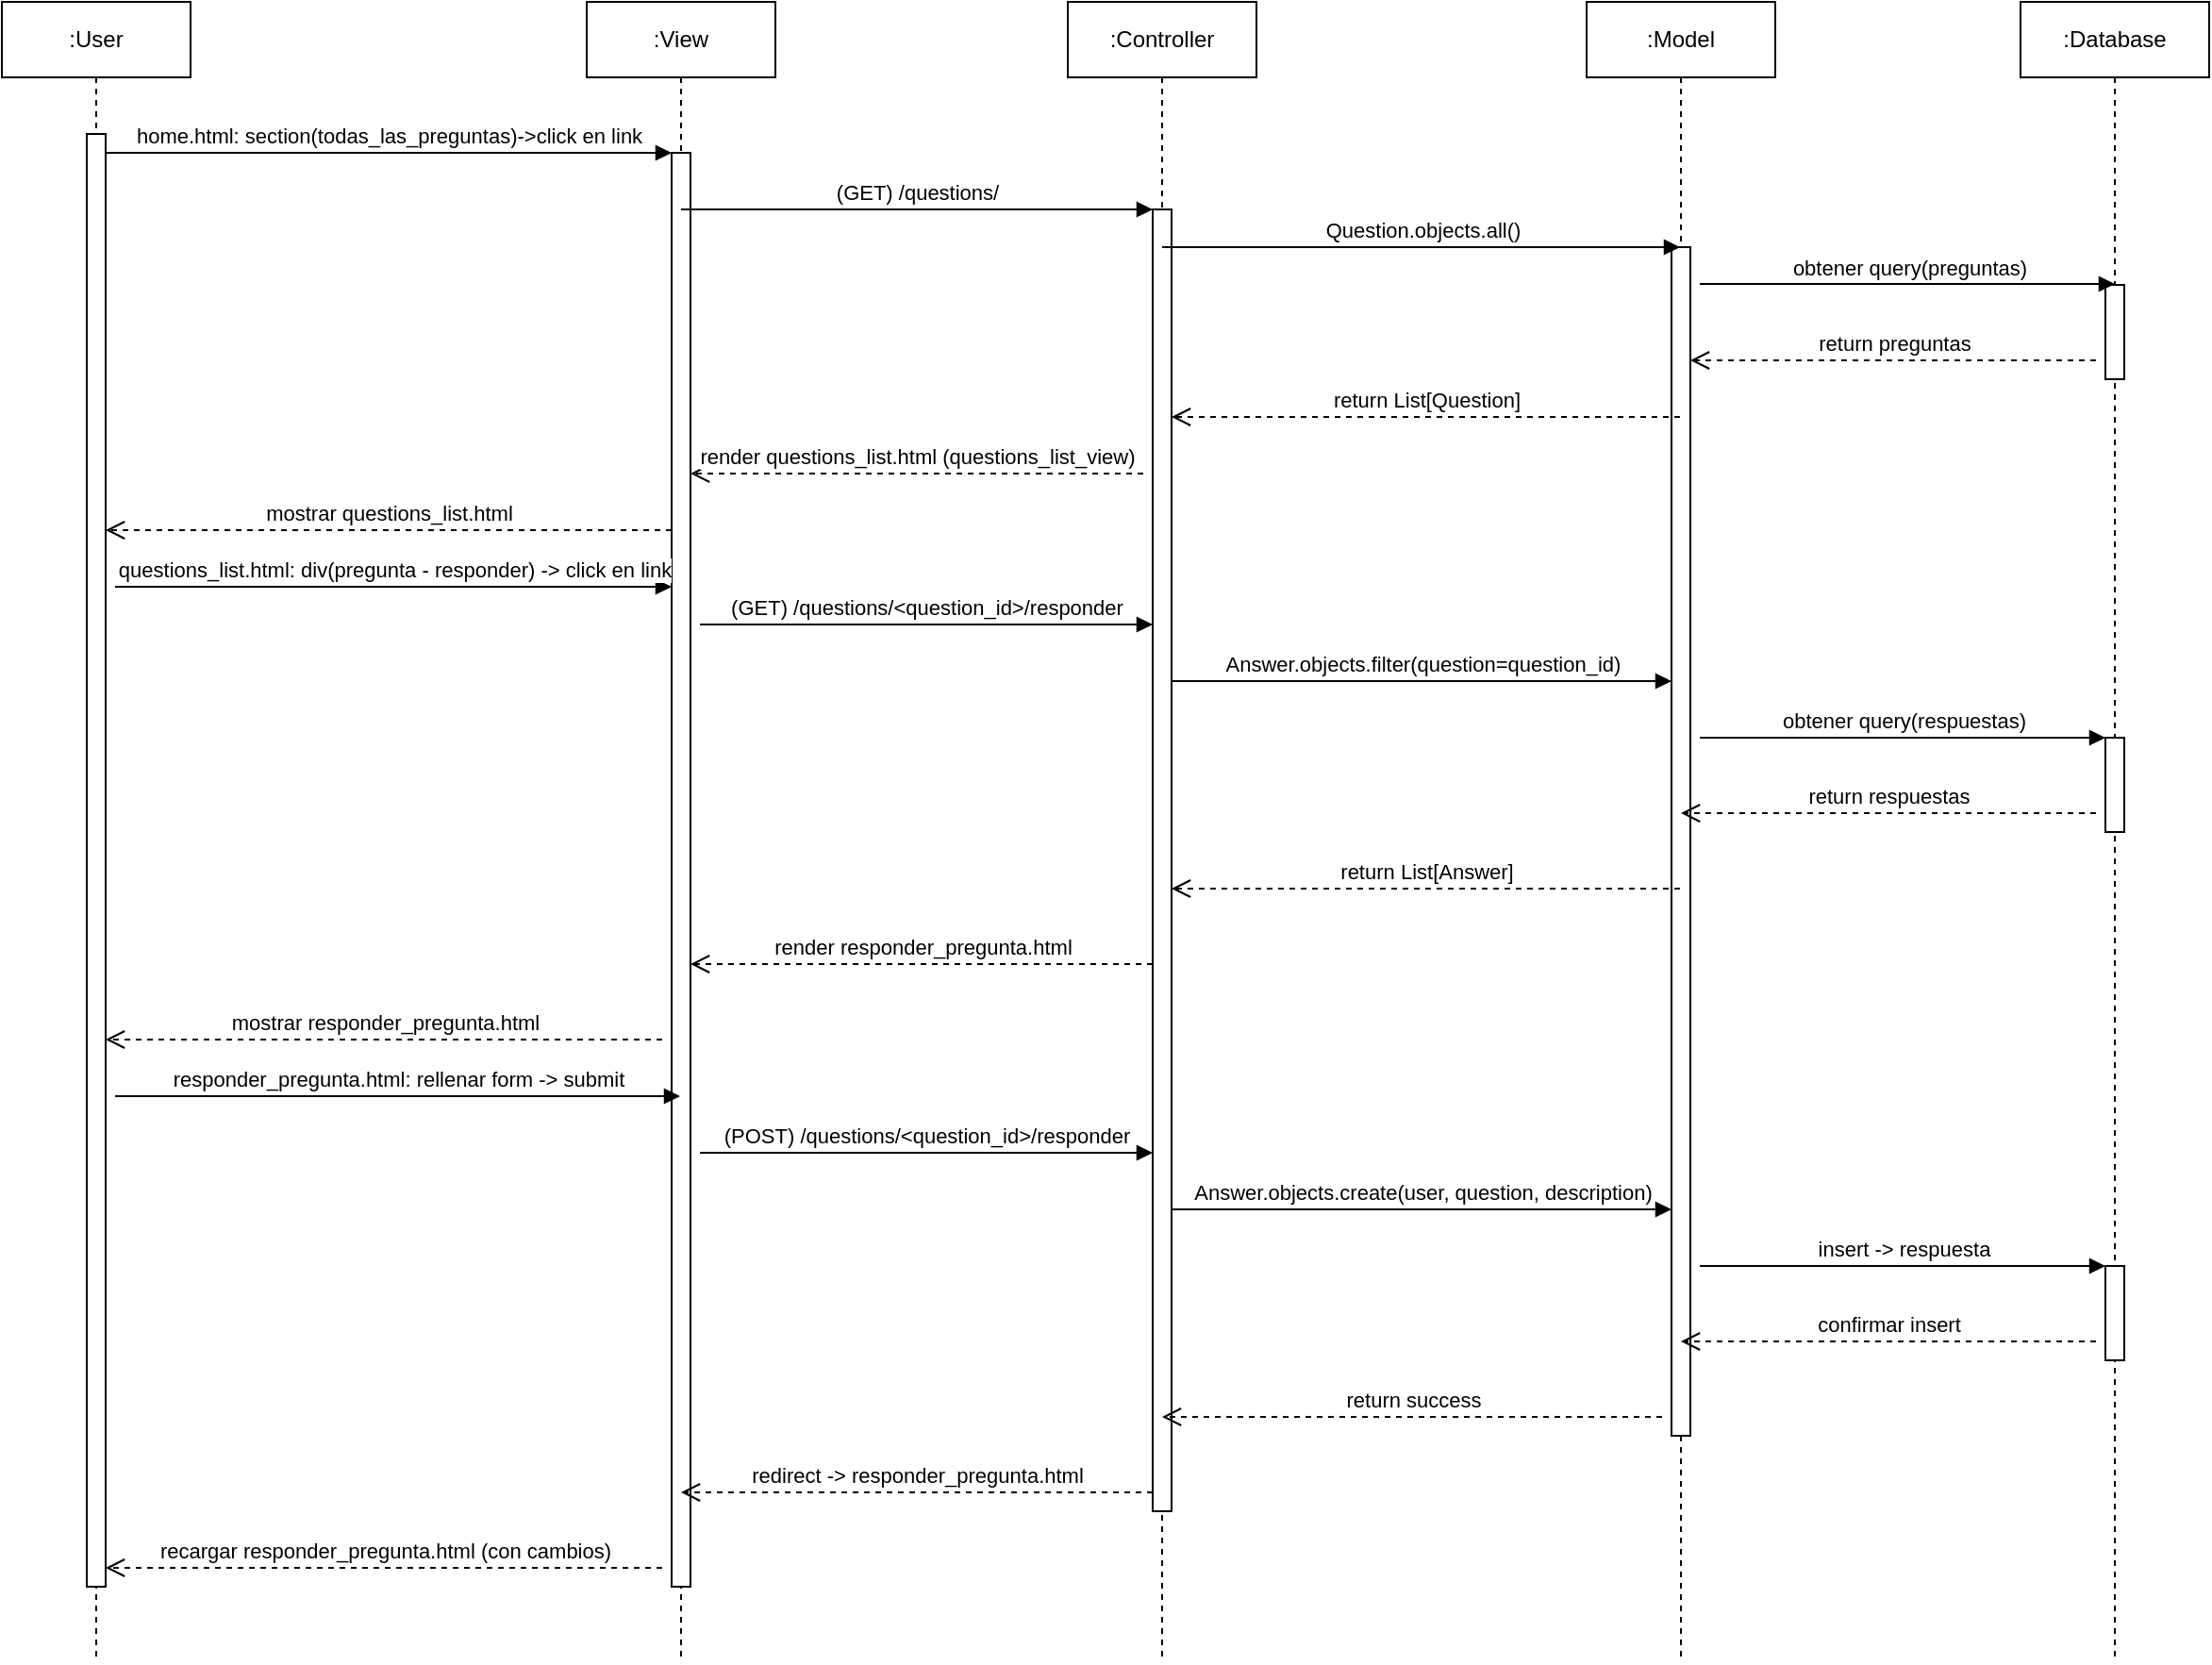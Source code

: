 <mxfile version="26.2.13">
  <diagram name="Page-1" id="2YBvvXClWsGukQMizWep">
    <mxGraphModel dx="553" dy="687" grid="1" gridSize="10" guides="1" tooltips="1" connect="1" arrows="1" fold="1" page="1" pageScale="1" pageWidth="850" pageHeight="1100" math="0" shadow="0">
      <root>
        <mxCell id="0" />
        <mxCell id="1" parent="0" />
        <mxCell id="aM9ryv3xv72pqoxQDRHE-1" value=":User" style="shape=umlLifeline;perimeter=lifelinePerimeter;whiteSpace=wrap;html=1;container=0;dropTarget=0;collapsible=0;recursiveResize=0;outlineConnect=0;portConstraint=eastwest;newEdgeStyle={&quot;edgeStyle&quot;:&quot;elbowEdgeStyle&quot;,&quot;elbow&quot;:&quot;vertical&quot;,&quot;curved&quot;:0,&quot;rounded&quot;:0};" parent="1" vertex="1">
          <mxGeometry x="30" y="40" width="100" height="880" as="geometry" />
        </mxCell>
        <mxCell id="aM9ryv3xv72pqoxQDRHE-2" value="" style="html=1;points=[];perimeter=orthogonalPerimeter;outlineConnect=0;targetShapes=umlLifeline;portConstraint=eastwest;newEdgeStyle={&quot;edgeStyle&quot;:&quot;elbowEdgeStyle&quot;,&quot;elbow&quot;:&quot;vertical&quot;,&quot;curved&quot;:0,&quot;rounded&quot;:0};" parent="aM9ryv3xv72pqoxQDRHE-1" vertex="1">
          <mxGeometry x="45" y="70" width="10" height="770" as="geometry" />
        </mxCell>
        <mxCell id="aM9ryv3xv72pqoxQDRHE-5" value=":View" style="shape=umlLifeline;perimeter=lifelinePerimeter;whiteSpace=wrap;html=1;container=0;dropTarget=0;collapsible=0;recursiveResize=0;outlineConnect=0;portConstraint=eastwest;newEdgeStyle={&quot;edgeStyle&quot;:&quot;elbowEdgeStyle&quot;,&quot;elbow&quot;:&quot;vertical&quot;,&quot;curved&quot;:0,&quot;rounded&quot;:0};" parent="1" vertex="1">
          <mxGeometry x="340" y="40" width="100" height="880" as="geometry" />
        </mxCell>
        <mxCell id="aM9ryv3xv72pqoxQDRHE-6" value="" style="html=1;points=[];perimeter=orthogonalPerimeter;outlineConnect=0;targetShapes=umlLifeline;portConstraint=eastwest;newEdgeStyle={&quot;edgeStyle&quot;:&quot;elbowEdgeStyle&quot;,&quot;elbow&quot;:&quot;vertical&quot;,&quot;curved&quot;:0,&quot;rounded&quot;:0};" parent="aM9ryv3xv72pqoxQDRHE-5" vertex="1">
          <mxGeometry x="45" y="80" width="10" height="760" as="geometry" />
        </mxCell>
        <mxCell id="aM9ryv3xv72pqoxQDRHE-7" value="home.html: section(todas_las_preguntas)-&amp;gt;click en link" style="html=1;verticalAlign=bottom;endArrow=block;edgeStyle=elbowEdgeStyle;elbow=vertical;curved=0;rounded=0;" parent="1" source="aM9ryv3xv72pqoxQDRHE-2" target="aM9ryv3xv72pqoxQDRHE-6" edge="1">
          <mxGeometry relative="1" as="geometry">
            <mxPoint x="195" y="130" as="sourcePoint" />
            <Array as="points">
              <mxPoint x="180" y="120" />
            </Array>
          </mxGeometry>
        </mxCell>
        <mxCell id="aM9ryv3xv72pqoxQDRHE-8" value="mostrar questions_list.html" style="html=1;verticalAlign=bottom;endArrow=open;dashed=1;endSize=8;edgeStyle=elbowEdgeStyle;elbow=vertical;curved=0;rounded=0;" parent="1" target="aM9ryv3xv72pqoxQDRHE-2" edge="1">
          <mxGeometry relative="1" as="geometry">
            <mxPoint x="95" y="320" as="targetPoint" />
            <Array as="points">
              <mxPoint x="190" y="320" />
            </Array>
            <mxPoint x="385" y="320" as="sourcePoint" />
          </mxGeometry>
        </mxCell>
        <mxCell id="-SFGx71Y411X_TnxtqcP-1" value=":Controller" style="shape=umlLifeline;perimeter=lifelinePerimeter;whiteSpace=wrap;html=1;container=0;dropTarget=0;collapsible=0;recursiveResize=0;outlineConnect=0;portConstraint=eastwest;newEdgeStyle={&quot;edgeStyle&quot;:&quot;elbowEdgeStyle&quot;,&quot;elbow&quot;:&quot;vertical&quot;,&quot;curved&quot;:0,&quot;rounded&quot;:0};" vertex="1" parent="1">
          <mxGeometry x="595" y="40" width="100" height="880" as="geometry" />
        </mxCell>
        <mxCell id="-SFGx71Y411X_TnxtqcP-2" value="" style="html=1;points=[];perimeter=orthogonalPerimeter;outlineConnect=0;targetShapes=umlLifeline;portConstraint=eastwest;newEdgeStyle={&quot;edgeStyle&quot;:&quot;elbowEdgeStyle&quot;,&quot;elbow&quot;:&quot;vertical&quot;,&quot;curved&quot;:0,&quot;rounded&quot;:0};" vertex="1" parent="-SFGx71Y411X_TnxtqcP-1">
          <mxGeometry x="45" y="110" width="10" height="690" as="geometry" />
        </mxCell>
        <mxCell id="-SFGx71Y411X_TnxtqcP-3" value=":Model" style="shape=umlLifeline;perimeter=lifelinePerimeter;whiteSpace=wrap;html=1;container=0;dropTarget=0;collapsible=0;recursiveResize=0;outlineConnect=0;portConstraint=eastwest;newEdgeStyle={&quot;edgeStyle&quot;:&quot;elbowEdgeStyle&quot;,&quot;elbow&quot;:&quot;vertical&quot;,&quot;curved&quot;:0,&quot;rounded&quot;:0};" vertex="1" parent="1">
          <mxGeometry x="870" y="40" width="100" height="880" as="geometry" />
        </mxCell>
        <mxCell id="-SFGx71Y411X_TnxtqcP-4" value="" style="html=1;points=[];perimeter=orthogonalPerimeter;outlineConnect=0;targetShapes=umlLifeline;portConstraint=eastwest;newEdgeStyle={&quot;edgeStyle&quot;:&quot;elbowEdgeStyle&quot;,&quot;elbow&quot;:&quot;vertical&quot;,&quot;curved&quot;:0,&quot;rounded&quot;:0};" vertex="1" parent="-SFGx71Y411X_TnxtqcP-3">
          <mxGeometry x="45" y="130" width="10" height="630" as="geometry" />
        </mxCell>
        <mxCell id="-SFGx71Y411X_TnxtqcP-5" value=":Database" style="shape=umlLifeline;perimeter=lifelinePerimeter;whiteSpace=wrap;html=1;container=0;dropTarget=0;collapsible=0;recursiveResize=0;outlineConnect=0;portConstraint=eastwest;newEdgeStyle={&quot;edgeStyle&quot;:&quot;elbowEdgeStyle&quot;,&quot;elbow&quot;:&quot;vertical&quot;,&quot;curved&quot;:0,&quot;rounded&quot;:0};" vertex="1" parent="1">
          <mxGeometry x="1100" y="40" width="100" height="880" as="geometry" />
        </mxCell>
        <mxCell id="-SFGx71Y411X_TnxtqcP-6" value="&lt;span style=&quot;color: rgba(0, 0, 0, 0); font-family: monospace; font-size: 0px; text-align: start;&quot;&gt;%3CmxGraphModel%3E%3Croot%3E%3CmxCell%20id%3D%220%22%2F%3E%3CmxCell%20id%3D%221%22%20parent%3D%220%22%2F%3E%3CmxCell%20id%3D%222%22%20value%3D%22return%22%20style%3D%22html%3D1%3BverticalAlign%3Dbottom%3BendArrow%3Dopen%3Bdashed%3D1%3BendSize%3D8%3BedgeStyle%3DelbowEdgeStyle%3Belbow%3Dvertical%3Bcurved%3D0%3Brounded%3D0%3B%22%20edge%3D%221%22%20parent%3D%221%22%3E%3CmxGeometry%20relative%3D%221%22%20as%3D%22geometry%22%3E%3CmxPoint%20x%3D%22760%22%20y%3D%22350%22%20as%3D%22targetPoint%22%2F%3E%3CArray%20as%3D%22points%22%3E%3CmxPoint%20x%3D%22855%22%20y%3D%22350%22%2F%3E%3C%2FArray%3E%3CmxPoint%20x%3D%221050%22%20y%3D%22350%22%20as%3D%22sourcePoint%22%2F%3E%3C%2FmxGeometry%3E%3C%2FmxCell%3E%3C%2Froot%3E%3C%2FmxGraphModel%3E&lt;/span&gt;" style="html=1;points=[];perimeter=orthogonalPerimeter;outlineConnect=0;targetShapes=umlLifeline;portConstraint=eastwest;newEdgeStyle={&quot;edgeStyle&quot;:&quot;elbowEdgeStyle&quot;,&quot;elbow&quot;:&quot;vertical&quot;,&quot;curved&quot;:0,&quot;rounded&quot;:0};" vertex="1" parent="-SFGx71Y411X_TnxtqcP-5">
          <mxGeometry x="45" y="150" width="10" height="50" as="geometry" />
        </mxCell>
        <mxCell id="-SFGx71Y411X_TnxtqcP-15" value="&lt;span style=&quot;color: rgba(0, 0, 0, 0); font-family: monospace; font-size: 0px; text-align: start;&quot;&gt;%3CmxGraphModel%3E%3Croot%3E%3CmxCell%20id%3D%220%22%2F%3E%3CmxCell%20id%3D%221%22%20parent%3D%220%22%2F%3E%3CmxCell%20id%3D%222%22%20value%3D%22return%22%20style%3D%22html%3D1%3BverticalAlign%3Dbottom%3BendArrow%3Dopen%3Bdashed%3D1%3BendSize%3D8%3BedgeStyle%3DelbowEdgeStyle%3Belbow%3Dvertical%3Bcurved%3D0%3Brounded%3D0%3B%22%20edge%3D%221%22%20parent%3D%221%22%3E%3CmxGeometry%20relative%3D%221%22%20as%3D%22geometry%22%3E%3CmxPoint%20x%3D%22760%22%20y%3D%22350%22%20as%3D%22targetPoint%22%2F%3E%3CArray%20as%3D%22points%22%3E%3CmxPoint%20x%3D%22855%22%20y%3D%22350%22%2F%3E%3C%2FArray%3E%3CmxPoint%20x%3D%221050%22%20y%3D%22350%22%20as%3D%22sourcePoint%22%2F%3E%3C%2FmxGeometry%3E%3C%2FmxCell%3E%3C%2Froot%3E%3C%2FmxGraphModel%3E&lt;/span&gt;" style="html=1;points=[];perimeter=orthogonalPerimeter;outlineConnect=0;targetShapes=umlLifeline;portConstraint=eastwest;newEdgeStyle={&quot;edgeStyle&quot;:&quot;elbowEdgeStyle&quot;,&quot;elbow&quot;:&quot;vertical&quot;,&quot;curved&quot;:0,&quot;rounded&quot;:0};" vertex="1" parent="-SFGx71Y411X_TnxtqcP-5">
          <mxGeometry x="45" y="390" width="10" height="50" as="geometry" />
        </mxCell>
        <mxCell id="-SFGx71Y411X_TnxtqcP-28" value="&lt;span style=&quot;color: rgba(0, 0, 0, 0); font-family: monospace; font-size: 0px; text-align: start;&quot;&gt;%3CmxGraphModel%3E%3Croot%3E%3CmxCell%20id%3D%220%22%2F%3E%3CmxCell%20id%3D%221%22%20parent%3D%220%22%2F%3E%3CmxCell%20id%3D%222%22%20value%3D%22return%22%20style%3D%22html%3D1%3BverticalAlign%3Dbottom%3BendArrow%3Dopen%3Bdashed%3D1%3BendSize%3D8%3BedgeStyle%3DelbowEdgeStyle%3Belbow%3Dvertical%3Bcurved%3D0%3Brounded%3D0%3B%22%20edge%3D%221%22%20parent%3D%221%22%3E%3CmxGeometry%20relative%3D%221%22%20as%3D%22geometry%22%3E%3CmxPoint%20x%3D%22760%22%20y%3D%22350%22%20as%3D%22targetPoint%22%2F%3E%3CArray%20as%3D%22points%22%3E%3CmxPoint%20x%3D%22855%22%20y%3D%22350%22%2F%3E%3C%2FArray%3E%3CmxPoint%20x%3D%221050%22%20y%3D%22350%22%20as%3D%22sourcePoint%22%2F%3E%3C%2FmxGeometry%3E%3C%2FmxCell%3E%3C%2Froot%3E%3C%2FmxGraphModel%3E&lt;/span&gt;" style="html=1;points=[];perimeter=orthogonalPerimeter;outlineConnect=0;targetShapes=umlLifeline;portConstraint=eastwest;newEdgeStyle={&quot;edgeStyle&quot;:&quot;elbowEdgeStyle&quot;,&quot;elbow&quot;:&quot;vertical&quot;,&quot;curved&quot;:0,&quot;rounded&quot;:0};" vertex="1" parent="-SFGx71Y411X_TnxtqcP-5">
          <mxGeometry x="45" y="670" width="10" height="50" as="geometry" />
        </mxCell>
        <mxCell id="-SFGx71Y411X_TnxtqcP-8" value="insert -&amp;gt; respuesta" style="html=1;verticalAlign=bottom;endArrow=block;edgeStyle=elbowEdgeStyle;elbow=vertical;curved=0;rounded=0;" edge="1" parent="1" target="-SFGx71Y411X_TnxtqcP-28">
          <mxGeometry relative="1" as="geometry">
            <mxPoint x="930" y="710" as="sourcePoint" />
            <Array as="points">
              <mxPoint x="1015" y="710" />
            </Array>
            <mxPoint x="1190" y="710" as="targetPoint" />
          </mxGeometry>
        </mxCell>
        <mxCell id="-SFGx71Y411X_TnxtqcP-9" value="(GET) /questions/" style="html=1;verticalAlign=bottom;endArrow=block;edgeStyle=elbowEdgeStyle;elbow=vertical;curved=0;rounded=0;" edge="1" parent="1" source="aM9ryv3xv72pqoxQDRHE-5" target="-SFGx71Y411X_TnxtqcP-2">
          <mxGeometry relative="1" as="geometry">
            <mxPoint x="415" y="150" as="sourcePoint" />
            <Array as="points">
              <mxPoint x="470" y="150" />
            </Array>
            <mxPoint x="645" y="150" as="targetPoint" />
          </mxGeometry>
        </mxCell>
        <mxCell id="-SFGx71Y411X_TnxtqcP-10" value="Question.objects.all()" style="html=1;verticalAlign=bottom;endArrow=block;edgeStyle=elbowEdgeStyle;elbow=vertical;curved=0;rounded=0;" edge="1" parent="1" target="-SFGx71Y411X_TnxtqcP-3">
          <mxGeometry relative="1" as="geometry">
            <mxPoint x="645" y="170" as="sourcePoint" />
            <Array as="points">
              <mxPoint x="730" y="170" />
            </Array>
            <mxPoint x="905" y="170" as="targetPoint" />
          </mxGeometry>
        </mxCell>
        <mxCell id="-SFGx71Y411X_TnxtqcP-11" value="obtener query(preguntas)" style="html=1;verticalAlign=bottom;endArrow=block;edgeStyle=elbowEdgeStyle;elbow=vertical;curved=0;rounded=0;" edge="1" parent="1" target="-SFGx71Y411X_TnxtqcP-6">
          <mxGeometry relative="1" as="geometry">
            <mxPoint x="930" y="189.5" as="sourcePoint" />
            <Array as="points">
              <mxPoint x="1015" y="189.5" />
            </Array>
            <mxPoint x="1190" y="189.5" as="targetPoint" />
          </mxGeometry>
        </mxCell>
        <mxCell id="-SFGx71Y411X_TnxtqcP-12" value="recargar responder_pregunta.html (con cambios)" style="html=1;verticalAlign=bottom;endArrow=open;dashed=1;endSize=8;edgeStyle=elbowEdgeStyle;elbow=vertical;curved=0;rounded=0;" edge="1" parent="1" target="aM9ryv3xv72pqoxQDRHE-2">
          <mxGeometry relative="1" as="geometry">
            <mxPoint x="90" y="870" as="targetPoint" />
            <Array as="points">
              <mxPoint x="185" y="870" />
            </Array>
            <mxPoint x="380" y="870" as="sourcePoint" />
          </mxGeometry>
        </mxCell>
        <mxCell id="-SFGx71Y411X_TnxtqcP-13" value="return preguntas" style="html=1;verticalAlign=bottom;endArrow=open;dashed=1;endSize=8;edgeStyle=elbowEdgeStyle;elbow=vertical;curved=0;rounded=0;" edge="1" parent="1" target="-SFGx71Y411X_TnxtqcP-4">
          <mxGeometry relative="1" as="geometry">
            <mxPoint x="850" y="230" as="targetPoint" />
            <Array as="points">
              <mxPoint x="945" y="230" />
            </Array>
            <mxPoint x="1140" y="230" as="sourcePoint" />
          </mxGeometry>
        </mxCell>
        <mxCell id="-SFGx71Y411X_TnxtqcP-14" value="return List[Question]" style="html=1;verticalAlign=bottom;endArrow=open;dashed=1;endSize=8;edgeStyle=elbowEdgeStyle;elbow=vertical;curved=0;rounded=0;" edge="1" parent="1" source="-SFGx71Y411X_TnxtqcP-3" target="-SFGx71Y411X_TnxtqcP-2">
          <mxGeometry relative="1" as="geometry">
            <mxPoint x="660" y="260" as="targetPoint" />
            <Array as="points">
              <mxPoint x="660" y="260" />
            </Array>
            <mxPoint x="855" y="260" as="sourcePoint" />
          </mxGeometry>
        </mxCell>
        <mxCell id="-SFGx71Y411X_TnxtqcP-16" value="render questions_list.html (questions_list_view)" style="html=1;verticalAlign=bottom;endArrow=open;dashed=1;endSize=8;edgeStyle=elbowEdgeStyle;elbow=vertical;curved=0;rounded=0;" edge="1" parent="1" target="aM9ryv3xv72pqoxQDRHE-6">
          <mxGeometry relative="1" as="geometry">
            <mxPoint x="410" y="290" as="targetPoint" />
            <Array as="points">
              <mxPoint x="440" y="290" />
            </Array>
            <mxPoint x="635" y="290" as="sourcePoint" />
          </mxGeometry>
        </mxCell>
        <mxCell id="-SFGx71Y411X_TnxtqcP-17" value="questions_list.html: div(pregunta - responder) -&amp;gt; click en link" style="html=1;verticalAlign=bottom;endArrow=block;edgeStyle=elbowEdgeStyle;elbow=vertical;curved=0;rounded=0;" edge="1" parent="1" target="aM9ryv3xv72pqoxQDRHE-6">
          <mxGeometry relative="1" as="geometry">
            <mxPoint x="90" y="350" as="sourcePoint" />
            <Array as="points">
              <mxPoint x="175" y="350" />
            </Array>
            <mxPoint x="379.5" y="350" as="targetPoint" />
          </mxGeometry>
        </mxCell>
        <mxCell id="-SFGx71Y411X_TnxtqcP-18" value="(GET) /questions/&amp;lt;question_id&amp;gt;/responder" style="html=1;verticalAlign=bottom;endArrow=block;edgeStyle=elbowEdgeStyle;elbow=vertical;curved=0;rounded=0;" edge="1" parent="1" target="-SFGx71Y411X_TnxtqcP-2">
          <mxGeometry relative="1" as="geometry">
            <mxPoint x="400" y="370" as="sourcePoint" />
            <Array as="points">
              <mxPoint x="485" y="370" />
            </Array>
            <mxPoint x="660" y="370" as="targetPoint" />
          </mxGeometry>
        </mxCell>
        <mxCell id="-SFGx71Y411X_TnxtqcP-19" value="Answer.objects.filter(question=question_id)" style="html=1;verticalAlign=bottom;endArrow=block;edgeStyle=elbowEdgeStyle;elbow=vertical;curved=0;rounded=0;" edge="1" parent="1" target="-SFGx71Y411X_TnxtqcP-4">
          <mxGeometry relative="1" as="geometry">
            <mxPoint x="650" y="400" as="sourcePoint" />
            <Array as="points">
              <mxPoint x="735" y="400" />
            </Array>
            <mxPoint x="910" y="400" as="targetPoint" />
          </mxGeometry>
        </mxCell>
        <mxCell id="-SFGx71Y411X_TnxtqcP-20" value="obtener query(respuestas)" style="html=1;verticalAlign=bottom;endArrow=block;edgeStyle=elbowEdgeStyle;elbow=vertical;curved=0;rounded=0;" edge="1" parent="1">
          <mxGeometry relative="1" as="geometry">
            <mxPoint x="930" y="430" as="sourcePoint" />
            <Array as="points">
              <mxPoint x="1015" y="430" />
            </Array>
            <mxPoint x="1145" y="430" as="targetPoint" />
          </mxGeometry>
        </mxCell>
        <mxCell id="-SFGx71Y411X_TnxtqcP-21" value="return respuestas" style="html=1;verticalAlign=bottom;endArrow=open;dashed=1;endSize=8;edgeStyle=elbowEdgeStyle;elbow=vertical;curved=0;rounded=0;" edge="1" parent="1" target="-SFGx71Y411X_TnxtqcP-3">
          <mxGeometry relative="1" as="geometry">
            <mxPoint x="850" y="470" as="targetPoint" />
            <Array as="points">
              <mxPoint x="945" y="470" />
            </Array>
            <mxPoint x="1140" y="470" as="sourcePoint" />
          </mxGeometry>
        </mxCell>
        <mxCell id="-SFGx71Y411X_TnxtqcP-22" value="return List[Answer]" style="html=1;verticalAlign=bottom;endArrow=open;dashed=1;endSize=8;edgeStyle=elbowEdgeStyle;elbow=vertical;curved=0;rounded=0;" edge="1" parent="1" source="-SFGx71Y411X_TnxtqcP-3" target="-SFGx71Y411X_TnxtqcP-2">
          <mxGeometry relative="1" as="geometry">
            <mxPoint x="580" y="510" as="targetPoint" />
            <Array as="points">
              <mxPoint x="675" y="510" />
            </Array>
            <mxPoint x="870" y="510" as="sourcePoint" />
          </mxGeometry>
        </mxCell>
        <mxCell id="-SFGx71Y411X_TnxtqcP-23" value="render responder_pregunta.html" style="html=1;verticalAlign=bottom;endArrow=open;dashed=1;endSize=8;edgeStyle=elbowEdgeStyle;elbow=vertical;curved=0;rounded=0;" edge="1" parent="1" target="aM9ryv3xv72pqoxQDRHE-6">
          <mxGeometry relative="1" as="geometry">
            <mxPoint x="350" y="550" as="targetPoint" />
            <Array as="points">
              <mxPoint x="445" y="550" />
            </Array>
            <mxPoint x="640" y="550" as="sourcePoint" />
          </mxGeometry>
        </mxCell>
        <mxCell id="-SFGx71Y411X_TnxtqcP-24" value="mostrar responder_pregunta.html" style="html=1;verticalAlign=bottom;endArrow=open;dashed=1;endSize=8;edgeStyle=elbowEdgeStyle;elbow=vertical;curved=0;rounded=0;" edge="1" parent="1" target="aM9ryv3xv72pqoxQDRHE-2">
          <mxGeometry relative="1" as="geometry">
            <mxPoint x="90" y="590" as="targetPoint" />
            <Array as="points">
              <mxPoint x="185" y="590" />
            </Array>
            <mxPoint x="380" y="590" as="sourcePoint" />
          </mxGeometry>
        </mxCell>
        <mxCell id="-SFGx71Y411X_TnxtqcP-25" value="responder_pregunta.html: rellenar form -&amp;gt; submit" style="html=1;verticalAlign=bottom;endArrow=block;edgeStyle=elbowEdgeStyle;elbow=vertical;curved=0;rounded=0;" edge="1" parent="1" target="aM9ryv3xv72pqoxQDRHE-5">
          <mxGeometry relative="1" as="geometry">
            <mxPoint x="90" y="620" as="sourcePoint" />
            <Array as="points">
              <mxPoint x="175" y="620" />
            </Array>
            <mxPoint x="350" y="620" as="targetPoint" />
          </mxGeometry>
        </mxCell>
        <mxCell id="-SFGx71Y411X_TnxtqcP-26" value="(POST) /questions/&amp;lt;question_id&amp;gt;/responder" style="html=1;verticalAlign=bottom;endArrow=block;edgeStyle=elbowEdgeStyle;elbow=vertical;curved=0;rounded=0;" edge="1" parent="1" target="-SFGx71Y411X_TnxtqcP-2">
          <mxGeometry relative="1" as="geometry">
            <mxPoint x="400" y="650" as="sourcePoint" />
            <Array as="points">
              <mxPoint x="485" y="650" />
            </Array>
            <mxPoint x="660" y="650" as="targetPoint" />
          </mxGeometry>
        </mxCell>
        <mxCell id="-SFGx71Y411X_TnxtqcP-27" value="Answer.objects.create(user, question, description)" style="html=1;verticalAlign=bottom;endArrow=block;edgeStyle=elbowEdgeStyle;elbow=vertical;curved=0;rounded=0;" edge="1" parent="1" target="-SFGx71Y411X_TnxtqcP-4">
          <mxGeometry relative="1" as="geometry">
            <mxPoint x="650" y="680" as="sourcePoint" />
            <Array as="points">
              <mxPoint x="735" y="680" />
            </Array>
            <mxPoint x="910" y="680" as="targetPoint" />
          </mxGeometry>
        </mxCell>
        <mxCell id="-SFGx71Y411X_TnxtqcP-29" value="confirmar insert" style="html=1;verticalAlign=bottom;endArrow=open;dashed=1;endSize=8;edgeStyle=elbowEdgeStyle;elbow=vertical;curved=0;rounded=0;" edge="1" parent="1" target="-SFGx71Y411X_TnxtqcP-3">
          <mxGeometry relative="1" as="geometry">
            <mxPoint x="850" y="750" as="targetPoint" />
            <Array as="points">
              <mxPoint x="945" y="750" />
            </Array>
            <mxPoint x="1140" y="750" as="sourcePoint" />
          </mxGeometry>
        </mxCell>
        <mxCell id="-SFGx71Y411X_TnxtqcP-30" value="return success" style="html=1;verticalAlign=bottom;endArrow=open;dashed=1;endSize=8;edgeStyle=elbowEdgeStyle;elbow=vertical;curved=0;rounded=0;" edge="1" parent="1" target="-SFGx71Y411X_TnxtqcP-1">
          <mxGeometry relative="1" as="geometry">
            <mxPoint x="620" y="790" as="targetPoint" />
            <Array as="points">
              <mxPoint x="715" y="790" />
            </Array>
            <mxPoint x="910" y="790" as="sourcePoint" />
          </mxGeometry>
        </mxCell>
        <mxCell id="-SFGx71Y411X_TnxtqcP-31" value="redirect -&amp;gt; responder_pregunta.html" style="html=1;verticalAlign=bottom;endArrow=open;dashed=1;endSize=8;edgeStyle=elbowEdgeStyle;elbow=vertical;curved=0;rounded=0;" edge="1" parent="1" target="aM9ryv3xv72pqoxQDRHE-5">
          <mxGeometry relative="1" as="geometry">
            <mxPoint x="350" y="830" as="targetPoint" />
            <Array as="points">
              <mxPoint x="445" y="830" />
            </Array>
            <mxPoint x="640" y="830" as="sourcePoint" />
          </mxGeometry>
        </mxCell>
      </root>
    </mxGraphModel>
  </diagram>
</mxfile>
